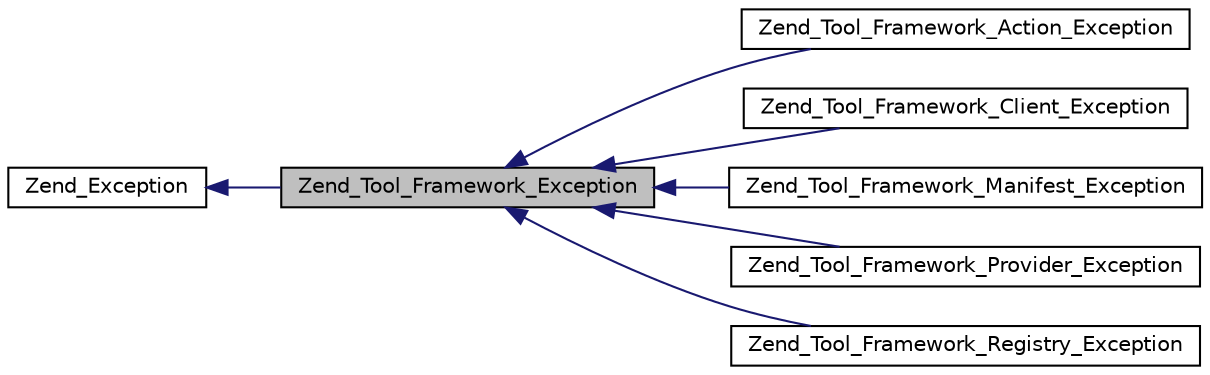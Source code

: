 digraph G
{
  edge [fontname="Helvetica",fontsize="10",labelfontname="Helvetica",labelfontsize="10"];
  node [fontname="Helvetica",fontsize="10",shape=record];
  rankdir="LR";
  Node1 [label="Zend_Tool_Framework_Exception",height=0.2,width=0.4,color="black", fillcolor="grey75", style="filled" fontcolor="black"];
  Node2 -> Node1 [dir="back",color="midnightblue",fontsize="10",style="solid",fontname="Helvetica"];
  Node2 [label="Zend_Exception",height=0.2,width=0.4,color="black", fillcolor="white", style="filled",URL="$class_zend___exception.html"];
  Node1 -> Node3 [dir="back",color="midnightblue",fontsize="10",style="solid",fontname="Helvetica"];
  Node3 [label="Zend_Tool_Framework_Action_Exception",height=0.2,width=0.4,color="black", fillcolor="white", style="filled",URL="$class_zend___tool___framework___action___exception.html"];
  Node1 -> Node4 [dir="back",color="midnightblue",fontsize="10",style="solid",fontname="Helvetica"];
  Node4 [label="Zend_Tool_Framework_Client_Exception",height=0.2,width=0.4,color="black", fillcolor="white", style="filled",URL="$class_zend___tool___framework___client___exception.html"];
  Node1 -> Node5 [dir="back",color="midnightblue",fontsize="10",style="solid",fontname="Helvetica"];
  Node5 [label="Zend_Tool_Framework_Manifest_Exception",height=0.2,width=0.4,color="black", fillcolor="white", style="filled",URL="$class_zend___tool___framework___manifest___exception.html"];
  Node1 -> Node6 [dir="back",color="midnightblue",fontsize="10",style="solid",fontname="Helvetica"];
  Node6 [label="Zend_Tool_Framework_Provider_Exception",height=0.2,width=0.4,color="black", fillcolor="white", style="filled",URL="$class_zend___tool___framework___provider___exception.html"];
  Node1 -> Node7 [dir="back",color="midnightblue",fontsize="10",style="solid",fontname="Helvetica"];
  Node7 [label="Zend_Tool_Framework_Registry_Exception",height=0.2,width=0.4,color="black", fillcolor="white", style="filled",URL="$class_zend___tool___framework___registry___exception.html"];
}
